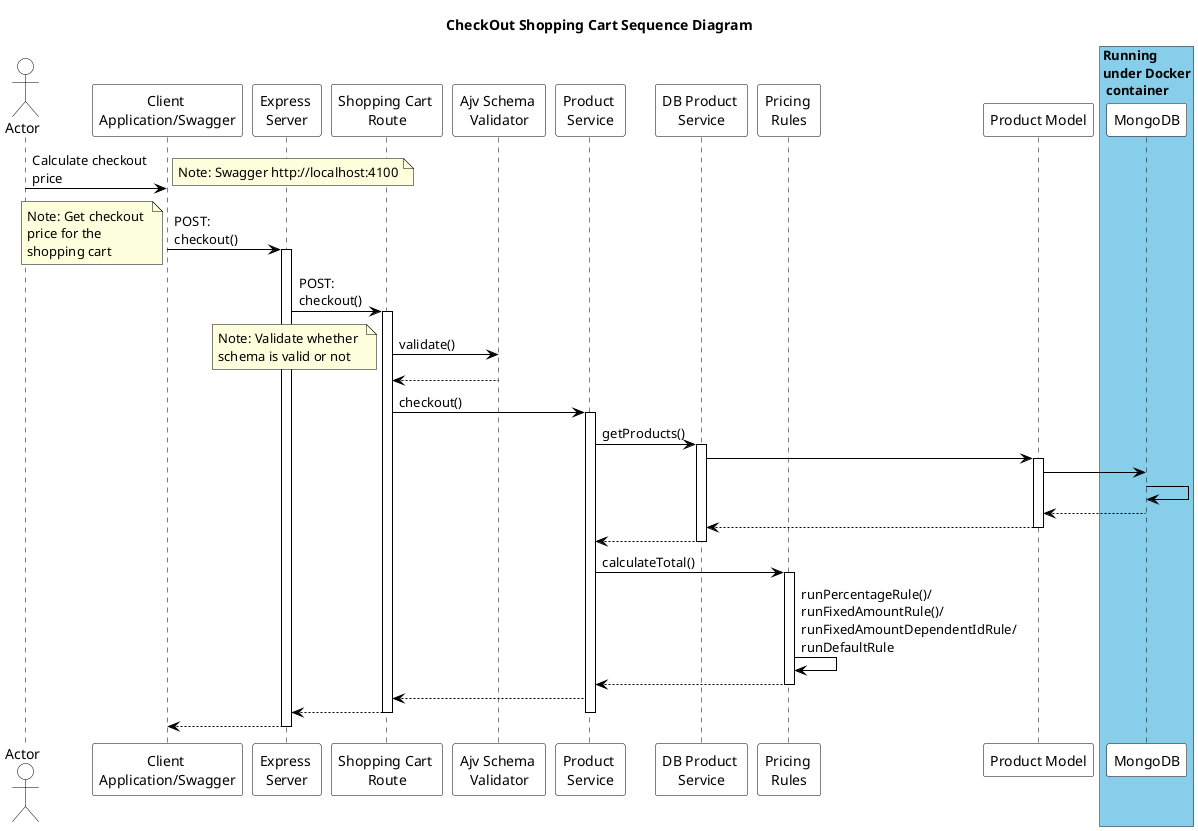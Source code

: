 @startuml
title CheckOut Shopping Cart Sequence Diagram

skinparam shadowing false
skinparam actor {
	BorderColor black
	BackgroundColor white
}
skinparam participant {
	BorderColor black
	BackgroundColor white
}
skinparam sequence {
	LifeLineBorderColor black
}
skinparam ArrowColor black
skinparam noteBorderColor black

actor Actor
participant "Client \nApplication/Swagger" as Client
participant "Express \nServer" as Server
participant "Shopping Cart \nRoute" as Route
participant "Ajv Schema \nValidator" as Ajv
participant "Product \nService" as ProductService
participant "DB Product \nService" as DBService
participant "Pricing \nRules" as PricingRules
participant "Product Model" as ProductModel

box "Running \nunder Docker\n container" #skyBlue
participant "MongoDB" as MongoDB
end box

Actor -> Client: Calculate checkout \nprice
note right: Note: Swagger http://localhost:4100
Client -> Server: POST: \ncheckout()
activate Server
note left: Note: Get checkout \nprice for the \nshopping cart
Server -> Route : POST: \ncheckout()
activate Route
Route -> Ajv: validate()
note bottom: Note: Validate whether \nschema is valid or not
Ajv--> Route
Route -> ProductService: checkout()
activate ProductService
ProductService -> DBService: getProducts()
activate DBService
DBService -> ProductModel
activate ProductModel
ProductModel -> MongoDB
MongoDB -> MongoDB
MongoDB --> ProductModel
ProductModel --> DBService
deactivate ProductModel
DBService --> ProductService
deactivate DBService
ProductService -> PricingRules: calculateTotal()
activate PricingRules
PricingRules -> PricingRules : runPercentageRule()/\nrunFixedAmountRule()/\nrunFixedAmountDependentIdRule/\nrunDefaultRule
PricingRules --> ProductService
deactivate PricingRules
ProductService --> Route
Route --> Server
deactivate ProductService
deactivate Ajv
deactivate Route
Server --> Client
deactivate Server
@enduml